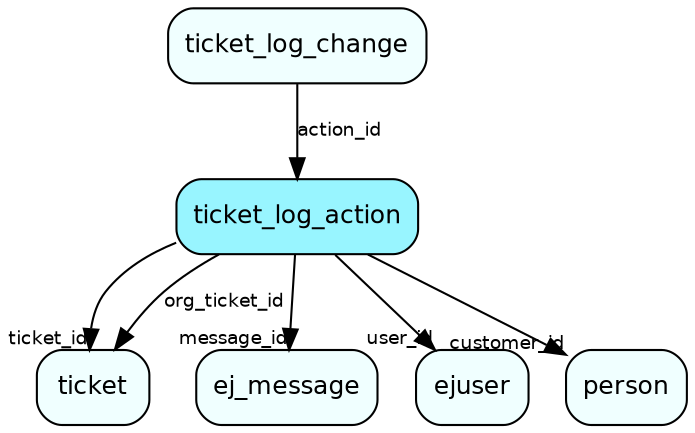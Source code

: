 digraph ticket_log_action  {
node [shape = box style="rounded, filled" fontname = "Helvetica" fontsize = "12" ]
edge [fontname = "Helvetica" fontsize = "9"]

ticket_log_action[fillcolor = "cadetblue1"]
ticket[fillcolor = "azure1"]
ej_message[fillcolor = "azure1"]
ejuser[fillcolor = "azure1"]
person[fillcolor = "azure1"]
ticket_log_change[fillcolor = "azure1"]
ticket_log_action -> ticket [headlabel = "ticket_id"]
ticket_log_action -> ticket [label = "org_ticket_id"]
ticket_log_action -> ej_message [headlabel = "message_id"]
ticket_log_action -> ejuser [headlabel = "user_id"]
ticket_log_action -> person [headlabel = "customer_id"]
ticket_log_change -> ticket_log_action [label = "action_id"]
}
